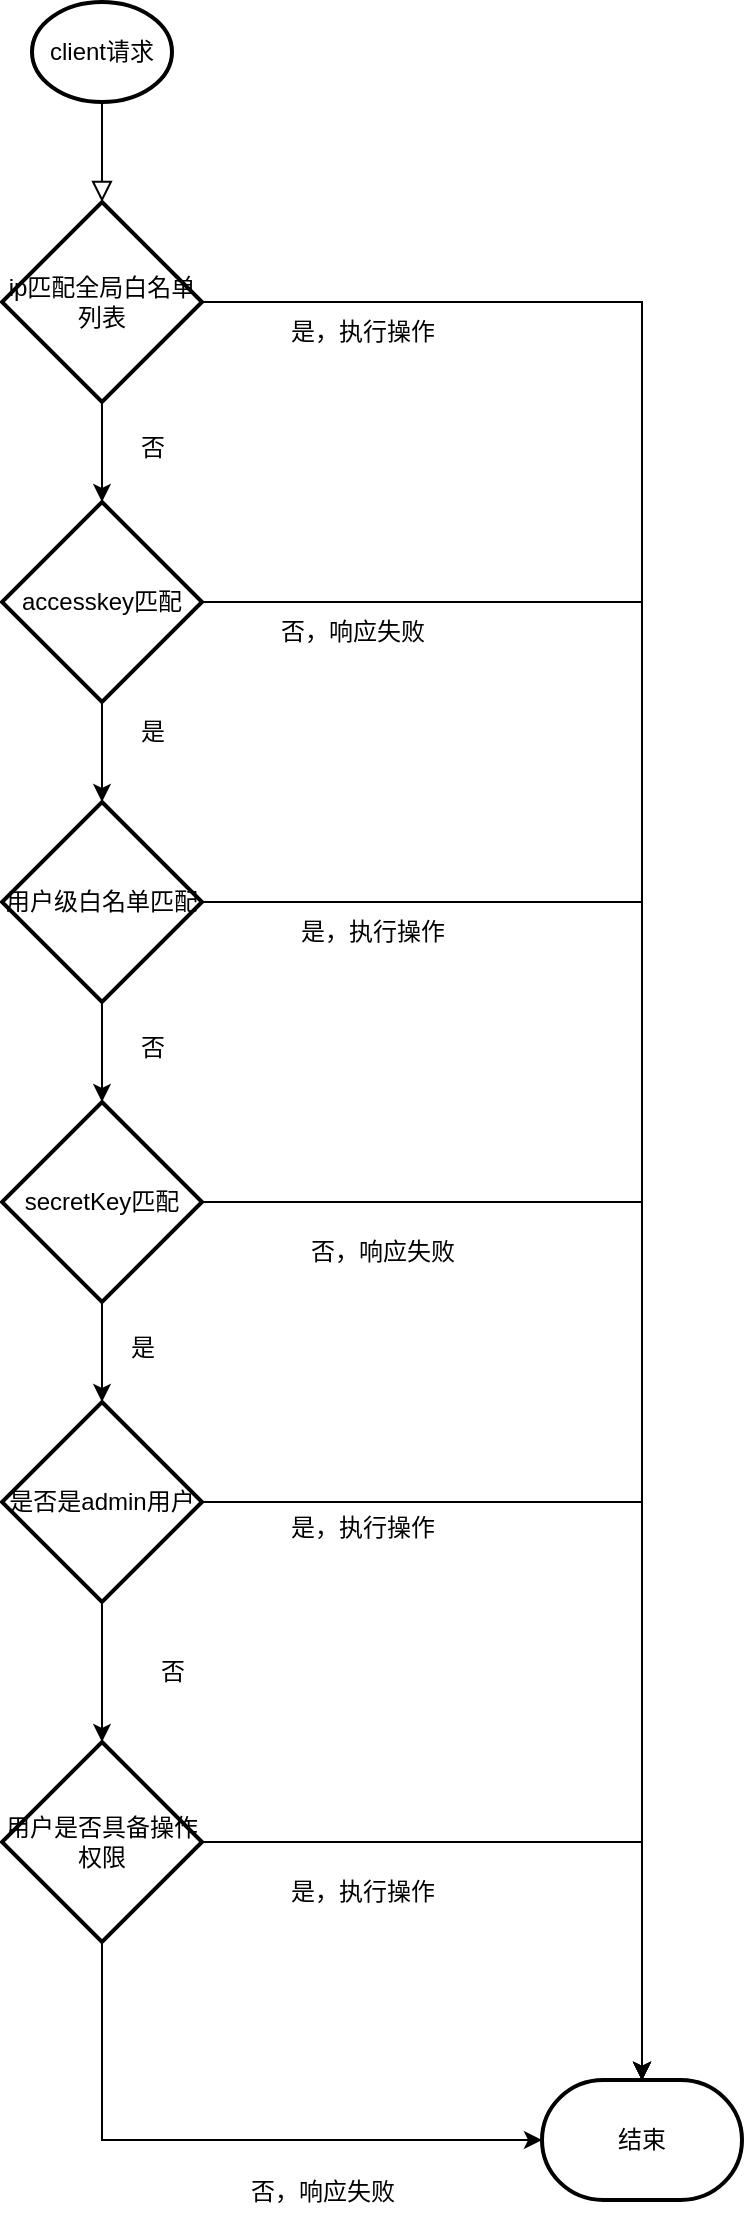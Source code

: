 <mxfile version="24.4.8" type="github">
  <diagram id="C5RBs43oDa-KdzZeNtuy" name="Page-1">
    <mxGraphModel dx="1456" dy="871" grid="1" gridSize="10" guides="1" tooltips="1" connect="1" arrows="1" fold="1" page="1" pageScale="1" pageWidth="827" pageHeight="1169" math="0" shadow="0">
      <root>
        <mxCell id="WIyWlLk6GJQsqaUBKTNV-0" />
        <mxCell id="WIyWlLk6GJQsqaUBKTNV-1" parent="WIyWlLk6GJQsqaUBKTNV-0" />
        <mxCell id="WIyWlLk6GJQsqaUBKTNV-2" value="" style="rounded=0;html=1;jettySize=auto;orthogonalLoop=1;fontSize=11;endArrow=block;endFill=0;endSize=8;strokeWidth=1;shadow=0;labelBackgroundColor=none;edgeStyle=orthogonalEdgeStyle;" parent="WIyWlLk6GJQsqaUBKTNV-1" edge="1">
          <mxGeometry relative="1" as="geometry">
            <mxPoint x="220" y="120" as="sourcePoint" />
            <mxPoint x="220" y="170" as="targetPoint" />
          </mxGeometry>
        </mxCell>
        <mxCell id="_exl6BNR2H-GNm7A4Uwv-1" value="client请求" style="strokeWidth=2;html=1;shape=mxgraph.flowchart.start_1;whiteSpace=wrap;" vertex="1" parent="WIyWlLk6GJQsqaUBKTNV-1">
          <mxGeometry x="185" y="70" width="70" height="50" as="geometry" />
        </mxCell>
        <mxCell id="_exl6BNR2H-GNm7A4Uwv-4" value="" style="edgeStyle=orthogonalEdgeStyle;rounded=0;orthogonalLoop=1;jettySize=auto;html=1;" edge="1" parent="WIyWlLk6GJQsqaUBKTNV-1" source="_exl6BNR2H-GNm7A4Uwv-2" target="_exl6BNR2H-GNm7A4Uwv-3">
          <mxGeometry relative="1" as="geometry" />
        </mxCell>
        <mxCell id="_exl6BNR2H-GNm7A4Uwv-28" style="edgeStyle=orthogonalEdgeStyle;rounded=0;orthogonalLoop=1;jettySize=auto;html=1;" edge="1" parent="WIyWlLk6GJQsqaUBKTNV-1" source="_exl6BNR2H-GNm7A4Uwv-2" target="_exl6BNR2H-GNm7A4Uwv-14">
          <mxGeometry relative="1" as="geometry" />
        </mxCell>
        <mxCell id="_exl6BNR2H-GNm7A4Uwv-2" value="ip匹配全局白名单列表" style="strokeWidth=2;html=1;shape=mxgraph.flowchart.decision;whiteSpace=wrap;" vertex="1" parent="WIyWlLk6GJQsqaUBKTNV-1">
          <mxGeometry x="170" y="170" width="100" height="100" as="geometry" />
        </mxCell>
        <mxCell id="_exl6BNR2H-GNm7A4Uwv-27" style="edgeStyle=orthogonalEdgeStyle;rounded=0;orthogonalLoop=1;jettySize=auto;html=1;" edge="1" parent="WIyWlLk6GJQsqaUBKTNV-1" source="_exl6BNR2H-GNm7A4Uwv-3" target="_exl6BNR2H-GNm7A4Uwv-14">
          <mxGeometry relative="1" as="geometry" />
        </mxCell>
        <mxCell id="_exl6BNR2H-GNm7A4Uwv-3" value="accesskey匹配" style="strokeWidth=2;html=1;shape=mxgraph.flowchart.decision;whiteSpace=wrap;" vertex="1" parent="WIyWlLk6GJQsqaUBKTNV-1">
          <mxGeometry x="170" y="320" width="100" height="100" as="geometry" />
        </mxCell>
        <mxCell id="_exl6BNR2H-GNm7A4Uwv-8" value="" style="edgeStyle=orthogonalEdgeStyle;rounded=0;orthogonalLoop=1;jettySize=auto;html=1;" edge="1" parent="WIyWlLk6GJQsqaUBKTNV-1" source="_exl6BNR2H-GNm7A4Uwv-5" target="_exl6BNR2H-GNm7A4Uwv-7">
          <mxGeometry relative="1" as="geometry" />
        </mxCell>
        <mxCell id="_exl6BNR2H-GNm7A4Uwv-26" style="edgeStyle=orthogonalEdgeStyle;rounded=0;orthogonalLoop=1;jettySize=auto;html=1;" edge="1" parent="WIyWlLk6GJQsqaUBKTNV-1" source="_exl6BNR2H-GNm7A4Uwv-5" target="_exl6BNR2H-GNm7A4Uwv-14">
          <mxGeometry relative="1" as="geometry" />
        </mxCell>
        <mxCell id="_exl6BNR2H-GNm7A4Uwv-5" value="用户级白名单匹配" style="strokeWidth=2;html=1;shape=mxgraph.flowchart.decision;whiteSpace=wrap;" vertex="1" parent="WIyWlLk6GJQsqaUBKTNV-1">
          <mxGeometry x="170" y="470" width="100" height="100" as="geometry" />
        </mxCell>
        <mxCell id="_exl6BNR2H-GNm7A4Uwv-6" style="edgeStyle=orthogonalEdgeStyle;rounded=0;orthogonalLoop=1;jettySize=auto;html=1;entryX=0.5;entryY=0;entryDx=0;entryDy=0;entryPerimeter=0;" edge="1" parent="WIyWlLk6GJQsqaUBKTNV-1" source="_exl6BNR2H-GNm7A4Uwv-3" target="_exl6BNR2H-GNm7A4Uwv-5">
          <mxGeometry relative="1" as="geometry" />
        </mxCell>
        <mxCell id="_exl6BNR2H-GNm7A4Uwv-10" value="" style="edgeStyle=orthogonalEdgeStyle;rounded=0;orthogonalLoop=1;jettySize=auto;html=1;" edge="1" parent="WIyWlLk6GJQsqaUBKTNV-1" source="_exl6BNR2H-GNm7A4Uwv-7" target="_exl6BNR2H-GNm7A4Uwv-9">
          <mxGeometry relative="1" as="geometry" />
        </mxCell>
        <mxCell id="_exl6BNR2H-GNm7A4Uwv-25" style="edgeStyle=orthogonalEdgeStyle;rounded=0;orthogonalLoop=1;jettySize=auto;html=1;" edge="1" parent="WIyWlLk6GJQsqaUBKTNV-1" source="_exl6BNR2H-GNm7A4Uwv-7" target="_exl6BNR2H-GNm7A4Uwv-14">
          <mxGeometry relative="1" as="geometry" />
        </mxCell>
        <mxCell id="_exl6BNR2H-GNm7A4Uwv-7" value="secretKey匹配" style="strokeWidth=2;html=1;shape=mxgraph.flowchart.decision;whiteSpace=wrap;" vertex="1" parent="WIyWlLk6GJQsqaUBKTNV-1">
          <mxGeometry x="170" y="620" width="100" height="100" as="geometry" />
        </mxCell>
        <mxCell id="_exl6BNR2H-GNm7A4Uwv-12" value="" style="edgeStyle=orthogonalEdgeStyle;rounded=0;orthogonalLoop=1;jettySize=auto;html=1;" edge="1" parent="WIyWlLk6GJQsqaUBKTNV-1" source="_exl6BNR2H-GNm7A4Uwv-9" target="_exl6BNR2H-GNm7A4Uwv-11">
          <mxGeometry relative="1" as="geometry" />
        </mxCell>
        <mxCell id="_exl6BNR2H-GNm7A4Uwv-24" style="edgeStyle=orthogonalEdgeStyle;rounded=0;orthogonalLoop=1;jettySize=auto;html=1;" edge="1" parent="WIyWlLk6GJQsqaUBKTNV-1" source="_exl6BNR2H-GNm7A4Uwv-9" target="_exl6BNR2H-GNm7A4Uwv-14">
          <mxGeometry relative="1" as="geometry" />
        </mxCell>
        <mxCell id="_exl6BNR2H-GNm7A4Uwv-9" value="是否是admin用户" style="strokeWidth=2;html=1;shape=mxgraph.flowchart.decision;whiteSpace=wrap;" vertex="1" parent="WIyWlLk6GJQsqaUBKTNV-1">
          <mxGeometry x="170" y="770" width="100" height="100" as="geometry" />
        </mxCell>
        <mxCell id="_exl6BNR2H-GNm7A4Uwv-11" value="用户是否具备操作权限" style="strokeWidth=2;html=1;shape=mxgraph.flowchart.decision;whiteSpace=wrap;" vertex="1" parent="WIyWlLk6GJQsqaUBKTNV-1">
          <mxGeometry x="170" y="940" width="100" height="100" as="geometry" />
        </mxCell>
        <mxCell id="_exl6BNR2H-GNm7A4Uwv-14" value="结束" style="strokeWidth=2;html=1;shape=mxgraph.flowchart.terminator;whiteSpace=wrap;" vertex="1" parent="WIyWlLk6GJQsqaUBKTNV-1">
          <mxGeometry x="440" y="1109" width="100" height="60" as="geometry" />
        </mxCell>
        <mxCell id="_exl6BNR2H-GNm7A4Uwv-17" value="否，响应失败" style="text;html=1;align=center;verticalAlign=middle;resizable=0;points=[];autosize=1;strokeColor=none;fillColor=none;" vertex="1" parent="WIyWlLk6GJQsqaUBKTNV-1">
          <mxGeometry x="280" y="1150" width="100" height="30" as="geometry" />
        </mxCell>
        <mxCell id="_exl6BNR2H-GNm7A4Uwv-23" style="edgeStyle=orthogonalEdgeStyle;rounded=0;orthogonalLoop=1;jettySize=auto;html=1;entryX=0.5;entryY=0;entryDx=0;entryDy=0;entryPerimeter=0;" edge="1" parent="WIyWlLk6GJQsqaUBKTNV-1" source="_exl6BNR2H-GNm7A4Uwv-11" target="_exl6BNR2H-GNm7A4Uwv-14">
          <mxGeometry relative="1" as="geometry" />
        </mxCell>
        <mxCell id="_exl6BNR2H-GNm7A4Uwv-29" value="是，执行操作" style="text;html=1;align=center;verticalAlign=middle;resizable=0;points=[];autosize=1;strokeColor=none;fillColor=none;" vertex="1" parent="WIyWlLk6GJQsqaUBKTNV-1">
          <mxGeometry x="300" y="1000" width="100" height="30" as="geometry" />
        </mxCell>
        <mxCell id="_exl6BNR2H-GNm7A4Uwv-31" style="edgeStyle=orthogonalEdgeStyle;rounded=0;orthogonalLoop=1;jettySize=auto;html=1;entryX=0;entryY=0.5;entryDx=0;entryDy=0;entryPerimeter=0;" edge="1" parent="WIyWlLk6GJQsqaUBKTNV-1" source="_exl6BNR2H-GNm7A4Uwv-11" target="_exl6BNR2H-GNm7A4Uwv-14">
          <mxGeometry relative="1" as="geometry">
            <Array as="points">
              <mxPoint x="220" y="1139" />
            </Array>
          </mxGeometry>
        </mxCell>
        <mxCell id="_exl6BNR2H-GNm7A4Uwv-32" value="否" style="text;html=1;align=center;verticalAlign=middle;resizable=0;points=[];autosize=1;strokeColor=none;fillColor=none;" vertex="1" parent="WIyWlLk6GJQsqaUBKTNV-1">
          <mxGeometry x="235" y="890" width="40" height="30" as="geometry" />
        </mxCell>
        <mxCell id="_exl6BNR2H-GNm7A4Uwv-33" value="是，执行操作" style="text;html=1;align=center;verticalAlign=middle;resizable=0;points=[];autosize=1;strokeColor=none;fillColor=none;" vertex="1" parent="WIyWlLk6GJQsqaUBKTNV-1">
          <mxGeometry x="300" y="818" width="100" height="30" as="geometry" />
        </mxCell>
        <mxCell id="_exl6BNR2H-GNm7A4Uwv-34" value="是" style="text;html=1;align=center;verticalAlign=middle;resizable=0;points=[];autosize=1;strokeColor=none;fillColor=none;" vertex="1" parent="WIyWlLk6GJQsqaUBKTNV-1">
          <mxGeometry x="220" y="728" width="40" height="30" as="geometry" />
        </mxCell>
        <mxCell id="_exl6BNR2H-GNm7A4Uwv-35" value="否，响应失败" style="text;html=1;align=center;verticalAlign=middle;resizable=0;points=[];autosize=1;strokeColor=none;fillColor=none;" vertex="1" parent="WIyWlLk6GJQsqaUBKTNV-1">
          <mxGeometry x="310" y="680" width="100" height="30" as="geometry" />
        </mxCell>
        <mxCell id="_exl6BNR2H-GNm7A4Uwv-36" value="否" style="text;html=1;align=center;verticalAlign=middle;resizable=0;points=[];autosize=1;strokeColor=none;fillColor=none;" vertex="1" parent="WIyWlLk6GJQsqaUBKTNV-1">
          <mxGeometry x="225" y="578" width="40" height="30" as="geometry" />
        </mxCell>
        <mxCell id="_exl6BNR2H-GNm7A4Uwv-37" value="是，执行操作" style="text;html=1;align=center;verticalAlign=middle;resizable=0;points=[];autosize=1;strokeColor=none;fillColor=none;" vertex="1" parent="WIyWlLk6GJQsqaUBKTNV-1">
          <mxGeometry x="305" y="520" width="100" height="30" as="geometry" />
        </mxCell>
        <mxCell id="_exl6BNR2H-GNm7A4Uwv-38" value="是" style="text;html=1;align=center;verticalAlign=middle;resizable=0;points=[];autosize=1;strokeColor=none;fillColor=none;" vertex="1" parent="WIyWlLk6GJQsqaUBKTNV-1">
          <mxGeometry x="225" y="420" width="40" height="30" as="geometry" />
        </mxCell>
        <mxCell id="_exl6BNR2H-GNm7A4Uwv-39" value="否，响应失败" style="text;html=1;align=center;verticalAlign=middle;resizable=0;points=[];autosize=1;strokeColor=none;fillColor=none;" vertex="1" parent="WIyWlLk6GJQsqaUBKTNV-1">
          <mxGeometry x="295" y="370" width="100" height="30" as="geometry" />
        </mxCell>
        <mxCell id="_exl6BNR2H-GNm7A4Uwv-40" value="否" style="text;html=1;align=center;verticalAlign=middle;resizable=0;points=[];autosize=1;strokeColor=none;fillColor=none;" vertex="1" parent="WIyWlLk6GJQsqaUBKTNV-1">
          <mxGeometry x="225" y="278" width="40" height="30" as="geometry" />
        </mxCell>
        <mxCell id="_exl6BNR2H-GNm7A4Uwv-41" value="是，执行操作" style="text;html=1;align=center;verticalAlign=middle;resizable=0;points=[];autosize=1;strokeColor=none;fillColor=none;" vertex="1" parent="WIyWlLk6GJQsqaUBKTNV-1">
          <mxGeometry x="300" y="220" width="100" height="30" as="geometry" />
        </mxCell>
      </root>
    </mxGraphModel>
  </diagram>
</mxfile>
